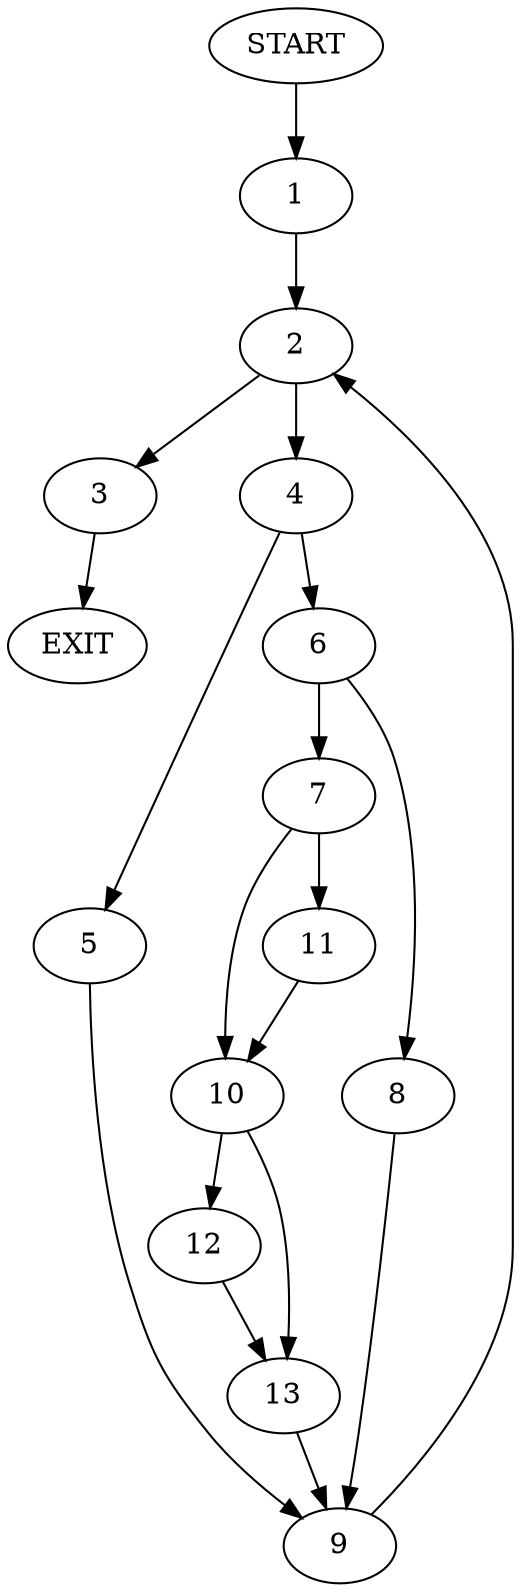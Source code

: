 digraph {
0 [label="START"]
14 [label="EXIT"]
0 -> 1
1 -> 2
2 -> 3
2 -> 4
3 -> 14
4 -> 5
4 -> 6
6 -> 7
6 -> 8
5 -> 9
9 -> 2
7 -> 10
7 -> 11
8 -> 9
11 -> 10
10 -> 12
10 -> 13
13 -> 9
12 -> 13
}
